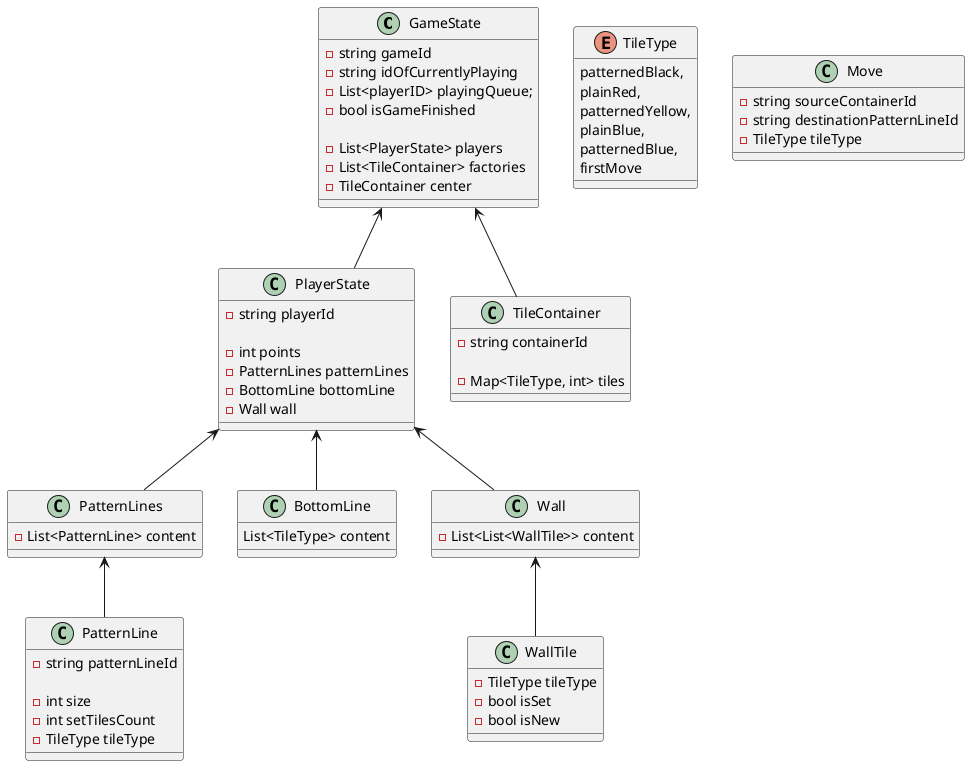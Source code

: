 @startuml

class GameState {
    - string gameId 
    - string idOfCurrentlyPlaying
    - List<playerID> playingQueue;
    - bool isGameFinished

    - List<PlayerState> players
    - List<TileContainer> factories
    - TileContainer center
}

class PlayerState {
    - string playerId

    - int points
    - PatternLines patternLines
    - BottomLine bottomLine
    - Wall wall
}

class TileContainer {
    - string containerId

    - Map<TileType, int> tiles
}

enum TileType {
    patternedBlack,
    plainRed,
    patternedYellow,
    plainBlue,
    patternedBlue,
    firstMove
}

class PatternLines {
    - List<PatternLine> content
}

class PatternLine {
    - string patternLineId

    - int size
    - int setTilesCount
    - TileType tileType
}

class BottomLine {
    List<TileType> content
}

class Wall {
    - List<List<WallTile>> content
}

class WallTile {
    - TileType tileType
    - bool isSet
    - bool isNew
}

class Move {
    - string sourceContainerId
    - string destinationPatternLineId
    - TileType tileType
}

GameState <-- PlayerState
GameState <-- TileContainer


PlayerState <--  PatternLines
PlayerState <--  BottomLine
PlayerState <--  Wall


PatternLines <-- PatternLine


Wall <-- WallTile


@enduml